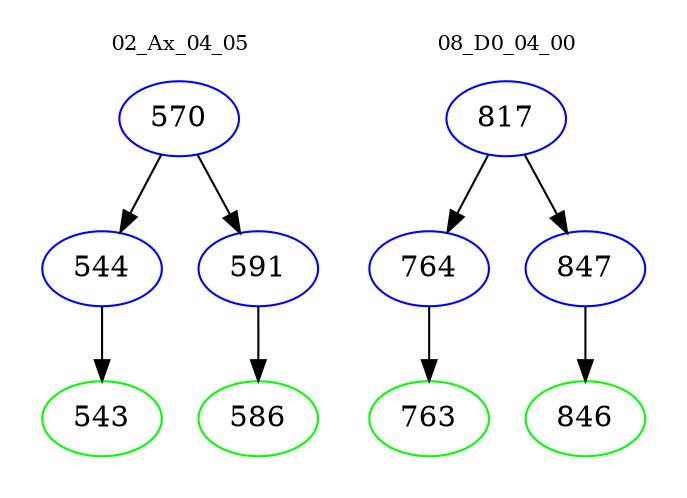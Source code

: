 digraph{
subgraph cluster_0 {
color = white
label = "02_Ax_04_05";
fontsize=10;
T0_570 [label="570", color="blue"]
T0_570 -> T0_544 [color="black"]
T0_544 [label="544", color="blue"]
T0_544 -> T0_543 [color="black"]
T0_543 [label="543", color="green"]
T0_570 -> T0_591 [color="black"]
T0_591 [label="591", color="blue"]
T0_591 -> T0_586 [color="black"]
T0_586 [label="586", color="green"]
}
subgraph cluster_1 {
color = white
label = "08_D0_04_00";
fontsize=10;
T1_817 [label="817", color="blue"]
T1_817 -> T1_764 [color="black"]
T1_764 [label="764", color="blue"]
T1_764 -> T1_763 [color="black"]
T1_763 [label="763", color="green"]
T1_817 -> T1_847 [color="black"]
T1_847 [label="847", color="blue"]
T1_847 -> T1_846 [color="black"]
T1_846 [label="846", color="green"]
}
}
